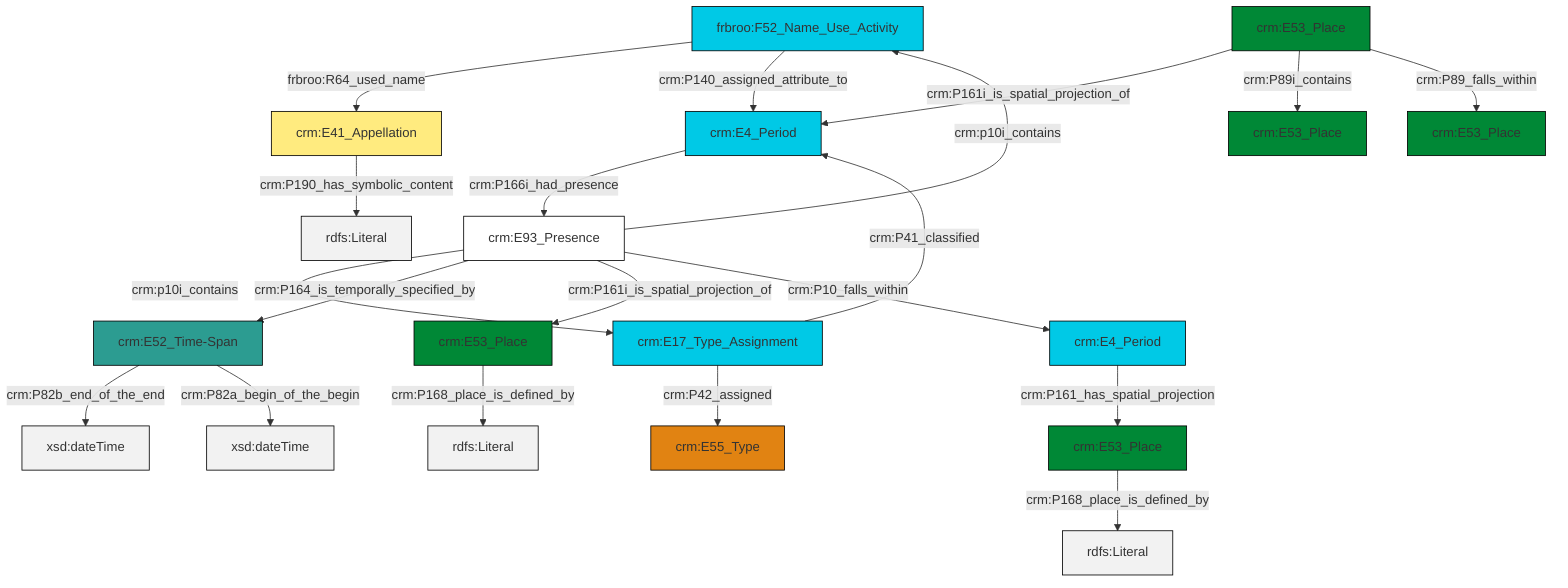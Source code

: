 graph TD
classDef Literal fill:#f2f2f2,stroke:#000000;
classDef CRM_Entity fill:#FFFFFF,stroke:#000000;
classDef Temporal_Entity fill:#00C9E6, stroke:#000000;
classDef Type fill:#E18312, stroke:#000000;
classDef Time-Span fill:#2C9C91, stroke:#000000;
classDef Appellation fill:#FFEB7F, stroke:#000000;
classDef Place fill:#008836, stroke:#000000;
classDef Persistent_Item fill:#B266B2, stroke:#000000;
classDef Conceptual_Object fill:#FFD700, stroke:#000000;
classDef Physical_Thing fill:#D2B48C, stroke:#000000;
classDef Actor fill:#f58aad, stroke:#000000;
classDef PC_Classes fill:#4ce600, stroke:#000000;
classDef Multi fill:#cccccc,stroke:#000000;

2["frbroo:F52_Name_Use_Activity"]:::Temporal_Entity -->|frbroo:R64_used_name| 3["crm:E41_Appellation"]:::Appellation
4["crm:E53_Place"]:::Place -->|crm:P161i_is_spatial_projection_of| 5["crm:E4_Period"]:::Temporal_Entity
6["crm:E53_Place"]:::Place -->|crm:P168_place_is_defined_by| 7[rdfs:Literal]:::Literal
8["crm:E17_Type_Assignment"]:::Temporal_Entity -->|crm:P42_assigned| 9["crm:E55_Type"]:::Type
5["crm:E4_Period"]:::Temporal_Entity -->|crm:P166i_had_presence| 10["crm:E93_Presence"]:::CRM_Entity
3["crm:E41_Appellation"]:::Appellation -->|crm:P190_has_symbolic_content| 11[rdfs:Literal]:::Literal
12["crm:E53_Place"]:::Place -->|crm:P168_place_is_defined_by| 13[rdfs:Literal]:::Literal
8["crm:E17_Type_Assignment"]:::Temporal_Entity -->|crm:P41_classified| 5["crm:E4_Period"]:::Temporal_Entity
2["frbroo:F52_Name_Use_Activity"]:::Temporal_Entity -->|crm:P140_assigned_attribute_to| 5["crm:E4_Period"]:::Temporal_Entity
10["crm:E93_Presence"]:::CRM_Entity -->|crm:p10i_contains| 8["crm:E17_Type_Assignment"]:::Temporal_Entity
0["crm:E52_Time-Span"]:::Time-Span -->|crm:P82b_end_of_the_end| 16[xsd:dateTime]:::Literal
10["crm:E93_Presence"]:::CRM_Entity -->|crm:P164_is_temporally_specified_by| 0["crm:E52_Time-Span"]:::Time-Span
10["crm:E93_Presence"]:::CRM_Entity -->|crm:p10i_contains| 2["frbroo:F52_Name_Use_Activity"]:::Temporal_Entity
10["crm:E93_Presence"]:::CRM_Entity -->|crm:P161i_is_spatial_projection_of| 6["crm:E53_Place"]:::Place
4["crm:E53_Place"]:::Place -->|crm:P89i_contains| 19["crm:E53_Place"]:::Place
21["crm:E4_Period"]:::Temporal_Entity -->|crm:P161_has_spatial_projection| 12["crm:E53_Place"]:::Place
0["crm:E52_Time-Span"]:::Time-Span -->|crm:P82a_begin_of_the_begin| 23[xsd:dateTime]:::Literal
4["crm:E53_Place"]:::Place -->|crm:P89_falls_within| 17["crm:E53_Place"]:::Place
10["crm:E93_Presence"]:::CRM_Entity -->|crm:P10_falls_within| 21["crm:E4_Period"]:::Temporal_Entity